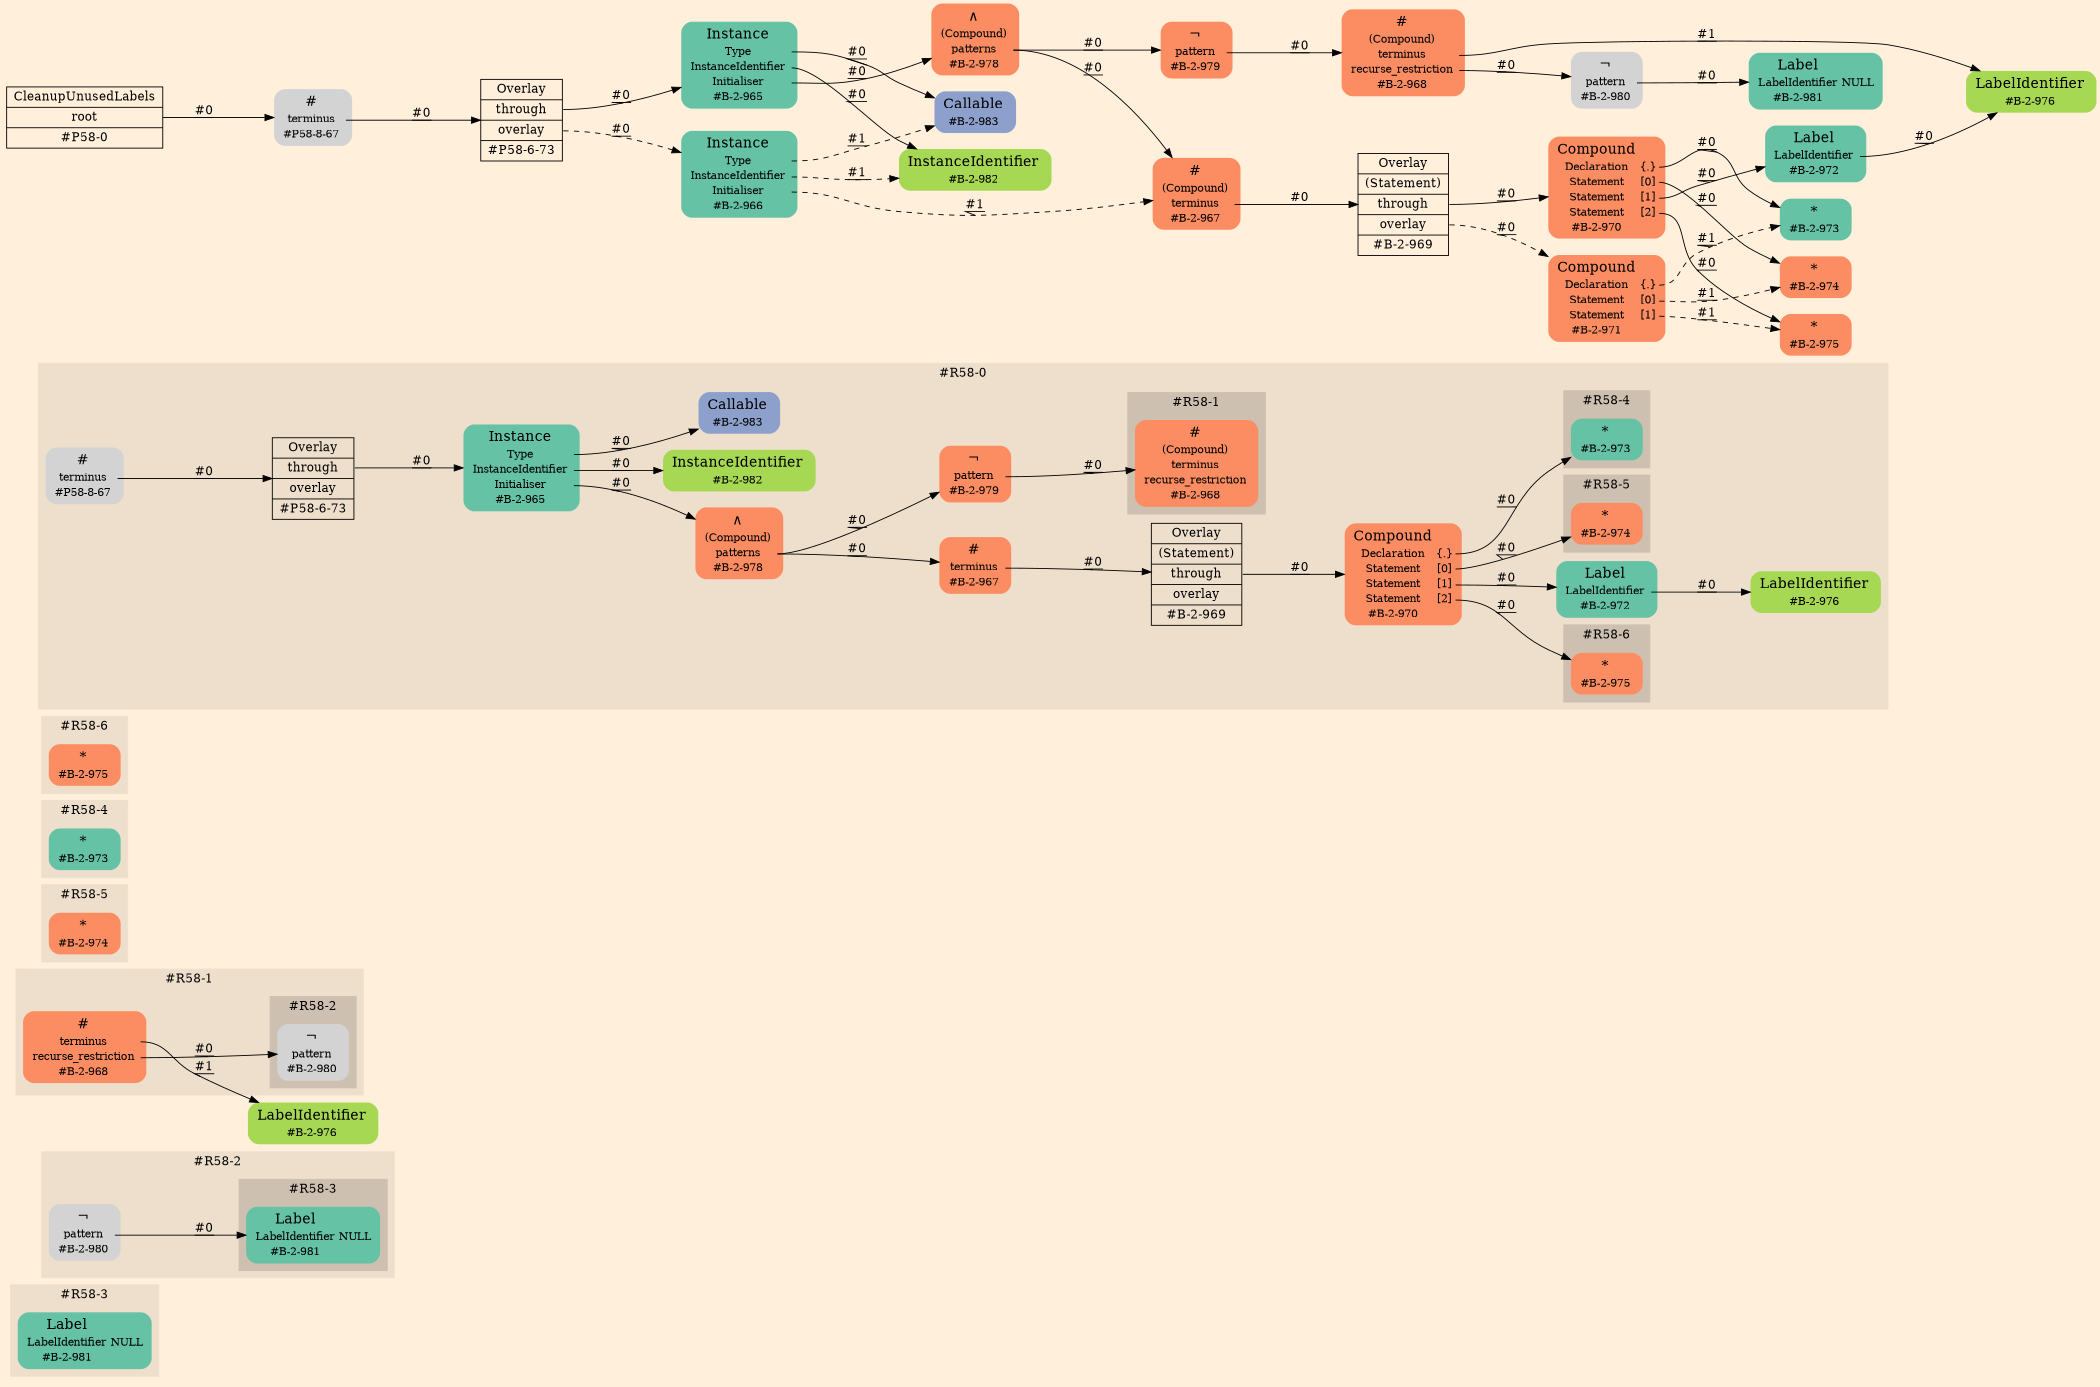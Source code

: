 digraph Inferno {
graph [
rankdir = "LR"
ranksep = 1.0
size = "14,20"
bgcolor = antiquewhite1
color = black
fontcolor = black
];
node [
];
subgraph "cluster#R58-3" {
label = "#R58-3"
style = "filled"
color = antiquewhite2
"#R58-3/#B-2-981" [
shape = "plaintext"
fillcolor = "/set28/1"
label = <<TABLE BORDER="0" CELLBORDER="0" CELLSPACING="0">
 <TR>
  <TD><FONT POINT-SIZE="16.0">Label</FONT></TD>
  <TD></TD>
 </TR>
 <TR>
  <TD>LabelIdentifier</TD>
  <TD PORT="port0">NULL</TD>
 </TR>
 <TR>
  <TD>#B-2-981</TD>
  <TD PORT="port1"></TD>
 </TR>
</TABLE>>
style = "rounded,filled"
fontsize = "12"
];
}
subgraph "cluster#R58-2" {
label = "#R58-2"
style = "filled"
color = antiquewhite2
"#R58-2/#B-2-980" [
shape = "plaintext"
label = <<TABLE BORDER="0" CELLBORDER="0" CELLSPACING="0">
 <TR>
  <TD><FONT POINT-SIZE="16.0">¬</FONT></TD>
  <TD></TD>
 </TR>
 <TR>
  <TD>pattern</TD>
  <TD PORT="port0"></TD>
 </TR>
 <TR>
  <TD>#B-2-980</TD>
  <TD PORT="port1"></TD>
 </TR>
</TABLE>>
style = "rounded,filled"
fontsize = "12"
];
subgraph "cluster#R58-3" {
label = "#R58-3"
style = "filled"
color = antiquewhite3
"#R58-2/#B-2-981" [
shape = "plaintext"
fillcolor = "/set28/1"
label = <<TABLE BORDER="0" CELLBORDER="0" CELLSPACING="0">
 <TR>
  <TD><FONT POINT-SIZE="16.0">Label</FONT></TD>
  <TD></TD>
 </TR>
 <TR>
  <TD>LabelIdentifier</TD>
  <TD PORT="port0">NULL</TD>
 </TR>
 <TR>
  <TD>#B-2-981</TD>
  <TD PORT="port1"></TD>
 </TR>
</TABLE>>
style = "rounded,filled"
fontsize = "12"
];
}
}
"#R58-1/#B-2-976" [
shape = "plaintext"
fillcolor = "/set28/5"
label = <<TABLE BORDER="0" CELLBORDER="0" CELLSPACING="0">
 <TR>
  <TD><FONT POINT-SIZE="16.0">LabelIdentifier</FONT></TD>
  <TD></TD>
 </TR>
 <TR>
  <TD>#B-2-976</TD>
  <TD PORT="port0"></TD>
 </TR>
</TABLE>>
style = "rounded,filled"
fontsize = "12"
];
subgraph "cluster#R58-1" {
label = "#R58-1"
style = "filled"
color = antiquewhite2
"#R58-1/#B-2-968" [
shape = "plaintext"
fillcolor = "/set28/2"
label = <<TABLE BORDER="0" CELLBORDER="0" CELLSPACING="0">
 <TR>
  <TD><FONT POINT-SIZE="16.0">#</FONT></TD>
  <TD></TD>
 </TR>
 <TR>
  <TD>terminus</TD>
  <TD PORT="port0"></TD>
 </TR>
 <TR>
  <TD>recurse_restriction</TD>
  <TD PORT="port1"></TD>
 </TR>
 <TR>
  <TD>#B-2-968</TD>
  <TD PORT="port2"></TD>
 </TR>
</TABLE>>
style = "rounded,filled"
fontsize = "12"
];
subgraph "cluster#R58-2" {
label = "#R58-2"
style = "filled"
color = antiquewhite3
"#R58-1/#B-2-980" [
shape = "plaintext"
label = <<TABLE BORDER="0" CELLBORDER="0" CELLSPACING="0">
 <TR>
  <TD><FONT POINT-SIZE="16.0">¬</FONT></TD>
  <TD></TD>
 </TR>
 <TR>
  <TD>pattern</TD>
  <TD PORT="port0"></TD>
 </TR>
 <TR>
  <TD>#B-2-980</TD>
  <TD PORT="port1"></TD>
 </TR>
</TABLE>>
style = "rounded,filled"
fontsize = "12"
];
}
}
subgraph "cluster#R58-5" {
label = "#R58-5"
style = "filled"
color = antiquewhite2
"#R58-5/#B-2-974" [
shape = "plaintext"
fillcolor = "/set28/2"
label = <<TABLE BORDER="0" CELLBORDER="0" CELLSPACING="0">
 <TR>
  <TD><FONT POINT-SIZE="16.0">*</FONT></TD>
  <TD></TD>
 </TR>
 <TR>
  <TD>#B-2-974</TD>
  <TD PORT="port0"></TD>
 </TR>
</TABLE>>
style = "rounded,filled"
fontsize = "12"
];
}
subgraph "cluster#R58-4" {
label = "#R58-4"
style = "filled"
color = antiquewhite2
"#R58-4/#B-2-973" [
shape = "plaintext"
fillcolor = "/set28/1"
label = <<TABLE BORDER="0" CELLBORDER="0" CELLSPACING="0">
 <TR>
  <TD><FONT POINT-SIZE="16.0">*</FONT></TD>
  <TD></TD>
 </TR>
 <TR>
  <TD>#B-2-973</TD>
  <TD PORT="port0"></TD>
 </TR>
</TABLE>>
style = "rounded,filled"
fontsize = "12"
];
}
subgraph "cluster#R58-6" {
label = "#R58-6"
style = "filled"
color = antiquewhite2
"#R58-6/#B-2-975" [
shape = "plaintext"
fillcolor = "/set28/2"
label = <<TABLE BORDER="0" CELLBORDER="0" CELLSPACING="0">
 <TR>
  <TD><FONT POINT-SIZE="16.0">*</FONT></TD>
  <TD></TD>
 </TR>
 <TR>
  <TD>#B-2-975</TD>
  <TD PORT="port0"></TD>
 </TR>
</TABLE>>
style = "rounded,filled"
fontsize = "12"
];
}
subgraph "cluster#R58-0" {
label = "#R58-0"
style = "filled"
color = antiquewhite2
"#R58-0/#B-2-965" [
shape = "plaintext"
fillcolor = "/set28/1"
label = <<TABLE BORDER="0" CELLBORDER="0" CELLSPACING="0">
 <TR>
  <TD><FONT POINT-SIZE="16.0">Instance</FONT></TD>
  <TD></TD>
 </TR>
 <TR>
  <TD>Type</TD>
  <TD PORT="port0"></TD>
 </TR>
 <TR>
  <TD>InstanceIdentifier</TD>
  <TD PORT="port1"></TD>
 </TR>
 <TR>
  <TD>Initialiser</TD>
  <TD PORT="port2"></TD>
 </TR>
 <TR>
  <TD>#B-2-965</TD>
  <TD PORT="port3"></TD>
 </TR>
</TABLE>>
style = "rounded,filled"
fontsize = "12"
];
"#R58-0/#B-2-982" [
shape = "plaintext"
fillcolor = "/set28/5"
label = <<TABLE BORDER="0" CELLBORDER="0" CELLSPACING="0">
 <TR>
  <TD><FONT POINT-SIZE="16.0">InstanceIdentifier</FONT></TD>
  <TD></TD>
 </TR>
 <TR>
  <TD>#B-2-982</TD>
  <TD PORT="port0"></TD>
 </TR>
</TABLE>>
style = "rounded,filled"
fontsize = "12"
];
"#R58-0/#B-2-970" [
shape = "plaintext"
fillcolor = "/set28/2"
label = <<TABLE BORDER="0" CELLBORDER="0" CELLSPACING="0">
 <TR>
  <TD><FONT POINT-SIZE="16.0">Compound</FONT></TD>
  <TD></TD>
 </TR>
 <TR>
  <TD>Declaration</TD>
  <TD PORT="port0">{.}</TD>
 </TR>
 <TR>
  <TD>Statement</TD>
  <TD PORT="port1">[0]</TD>
 </TR>
 <TR>
  <TD>Statement</TD>
  <TD PORT="port2">[1]</TD>
 </TR>
 <TR>
  <TD>Statement</TD>
  <TD PORT="port3">[2]</TD>
 </TR>
 <TR>
  <TD>#B-2-970</TD>
  <TD PORT="port4"></TD>
 </TR>
</TABLE>>
style = "rounded,filled"
fontsize = "12"
];
"#R58-0/#B-2-972" [
shape = "plaintext"
fillcolor = "/set28/1"
label = <<TABLE BORDER="0" CELLBORDER="0" CELLSPACING="0">
 <TR>
  <TD><FONT POINT-SIZE="16.0">Label</FONT></TD>
  <TD></TD>
 </TR>
 <TR>
  <TD>LabelIdentifier</TD>
  <TD PORT="port0"></TD>
 </TR>
 <TR>
  <TD>#B-2-972</TD>
  <TD PORT="port1"></TD>
 </TR>
</TABLE>>
style = "rounded,filled"
fontsize = "12"
];
"#R58-0/#P58-8-67" [
shape = "plaintext"
label = <<TABLE BORDER="0" CELLBORDER="0" CELLSPACING="0">
 <TR>
  <TD><FONT POINT-SIZE="16.0">#</FONT></TD>
  <TD></TD>
 </TR>
 <TR>
  <TD>terminus</TD>
  <TD PORT="port0"></TD>
 </TR>
 <TR>
  <TD>#P58-8-67</TD>
  <TD PORT="port1"></TD>
 </TR>
</TABLE>>
style = "rounded,filled"
fontsize = "12"
];
"#R58-0/#B-2-978" [
shape = "plaintext"
fillcolor = "/set28/2"
label = <<TABLE BORDER="0" CELLBORDER="0" CELLSPACING="0">
 <TR>
  <TD><FONT POINT-SIZE="16.0">∧</FONT></TD>
  <TD></TD>
 </TR>
 <TR>
  <TD>(Compound)</TD>
  <TD PORT="port0"></TD>
 </TR>
 <TR>
  <TD>patterns</TD>
  <TD PORT="port1"></TD>
 </TR>
 <TR>
  <TD>#B-2-978</TD>
  <TD PORT="port2"></TD>
 </TR>
</TABLE>>
style = "rounded,filled"
fontsize = "12"
];
"#R58-0/#B-2-967" [
shape = "plaintext"
fillcolor = "/set28/2"
label = <<TABLE BORDER="0" CELLBORDER="0" CELLSPACING="0">
 <TR>
  <TD><FONT POINT-SIZE="16.0">#</FONT></TD>
  <TD></TD>
 </TR>
 <TR>
  <TD>terminus</TD>
  <TD PORT="port0"></TD>
 </TR>
 <TR>
  <TD>#B-2-967</TD>
  <TD PORT="port1"></TD>
 </TR>
</TABLE>>
style = "rounded,filled"
fontsize = "12"
];
"#R58-0/#B-2-979" [
shape = "plaintext"
fillcolor = "/set28/2"
label = <<TABLE BORDER="0" CELLBORDER="0" CELLSPACING="0">
 <TR>
  <TD><FONT POINT-SIZE="16.0">¬</FONT></TD>
  <TD></TD>
 </TR>
 <TR>
  <TD>pattern</TD>
  <TD PORT="port0"></TD>
 </TR>
 <TR>
  <TD>#B-2-979</TD>
  <TD PORT="port1"></TD>
 </TR>
</TABLE>>
style = "rounded,filled"
fontsize = "12"
];
"#R58-0/#B-2-983" [
shape = "plaintext"
fillcolor = "/set28/3"
label = <<TABLE BORDER="0" CELLBORDER="0" CELLSPACING="0">
 <TR>
  <TD><FONT POINT-SIZE="16.0">Callable</FONT></TD>
  <TD></TD>
 </TR>
 <TR>
  <TD>#B-2-983</TD>
  <TD PORT="port0"></TD>
 </TR>
</TABLE>>
style = "rounded,filled"
fontsize = "12"
];
"#R58-0/#B-2-976" [
shape = "plaintext"
fillcolor = "/set28/5"
label = <<TABLE BORDER="0" CELLBORDER="0" CELLSPACING="0">
 <TR>
  <TD><FONT POINT-SIZE="16.0">LabelIdentifier</FONT></TD>
  <TD></TD>
 </TR>
 <TR>
  <TD>#B-2-976</TD>
  <TD PORT="port0"></TD>
 </TR>
</TABLE>>
style = "rounded,filled"
fontsize = "12"
];
"#R58-0/#P58-6-73" [
shape = "record"
fillcolor = antiquewhite2
label = "<fixed> Overlay | <port0> through | <port1> overlay | <port2> #P58-6-73"
style = "filled"
fontsize = "14"
color = black
fontcolor = black
];
"#R58-0/#B-2-969" [
shape = "record"
fillcolor = antiquewhite2
label = "<fixed> Overlay | <port0> (Statement) | <port1> through | <port2> overlay | <port3> #B-2-969"
style = "filled"
fontsize = "14"
color = black
fontcolor = black
];
subgraph "cluster#R58-1" {
label = "#R58-1"
style = "filled"
color = antiquewhite3
"#R58-0/#B-2-968" [
shape = "plaintext"
fillcolor = "/set28/2"
label = <<TABLE BORDER="0" CELLBORDER="0" CELLSPACING="0">
 <TR>
  <TD><FONT POINT-SIZE="16.0">#</FONT></TD>
  <TD></TD>
 </TR>
 <TR>
  <TD>(Compound)</TD>
  <TD PORT="port0"></TD>
 </TR>
 <TR>
  <TD>terminus</TD>
  <TD PORT="port1"></TD>
 </TR>
 <TR>
  <TD>recurse_restriction</TD>
  <TD PORT="port2"></TD>
 </TR>
 <TR>
  <TD>#B-2-968</TD>
  <TD PORT="port3"></TD>
 </TR>
</TABLE>>
style = "rounded,filled"
fontsize = "12"
];
}
subgraph "cluster#R58-6" {
label = "#R58-6"
style = "filled"
color = antiquewhite3
"#R58-0/#B-2-975" [
shape = "plaintext"
fillcolor = "/set28/2"
label = <<TABLE BORDER="0" CELLBORDER="0" CELLSPACING="0">
 <TR>
  <TD><FONT POINT-SIZE="16.0">*</FONT></TD>
  <TD></TD>
 </TR>
 <TR>
  <TD>#B-2-975</TD>
  <TD PORT="port0"></TD>
 </TR>
</TABLE>>
style = "rounded,filled"
fontsize = "12"
];
}
subgraph "cluster#R58-4" {
label = "#R58-4"
style = "filled"
color = antiquewhite3
"#R58-0/#B-2-973" [
shape = "plaintext"
fillcolor = "/set28/1"
label = <<TABLE BORDER="0" CELLBORDER="0" CELLSPACING="0">
 <TR>
  <TD><FONT POINT-SIZE="16.0">*</FONT></TD>
  <TD></TD>
 </TR>
 <TR>
  <TD>#B-2-973</TD>
  <TD PORT="port0"></TD>
 </TR>
</TABLE>>
style = "rounded,filled"
fontsize = "12"
];
}
subgraph "cluster#R58-5" {
label = "#R58-5"
style = "filled"
color = antiquewhite3
"#R58-0/#B-2-974" [
shape = "plaintext"
fillcolor = "/set28/2"
label = <<TABLE BORDER="0" CELLBORDER="0" CELLSPACING="0">
 <TR>
  <TD><FONT POINT-SIZE="16.0">*</FONT></TD>
  <TD></TD>
 </TR>
 <TR>
  <TD>#B-2-974</TD>
  <TD PORT="port0"></TD>
 </TR>
</TABLE>>
style = "rounded,filled"
fontsize = "12"
];
}
}
"CR#P58-0" [
shape = "record"
fillcolor = antiquewhite1
label = "<fixed> CleanupUnusedLabels | <port0> root | <port1> #P58-0"
style = "filled"
fontsize = "14"
color = black
fontcolor = black
];
"#P58-8-67" [
shape = "plaintext"
label = <<TABLE BORDER="0" CELLBORDER="0" CELLSPACING="0">
 <TR>
  <TD><FONT POINT-SIZE="16.0">#</FONT></TD>
  <TD></TD>
 </TR>
 <TR>
  <TD>terminus</TD>
  <TD PORT="port0"></TD>
 </TR>
 <TR>
  <TD>#P58-8-67</TD>
  <TD PORT="port1"></TD>
 </TR>
</TABLE>>
style = "rounded,filled"
fontsize = "12"
];
"#P58-6-73" [
shape = "record"
fillcolor = antiquewhite1
label = "<fixed> Overlay | <port0> through | <port1> overlay | <port2> #P58-6-73"
style = "filled"
fontsize = "14"
color = black
fontcolor = black
];
"#B-2-965" [
shape = "plaintext"
fillcolor = "/set28/1"
label = <<TABLE BORDER="0" CELLBORDER="0" CELLSPACING="0">
 <TR>
  <TD><FONT POINT-SIZE="16.0">Instance</FONT></TD>
  <TD></TD>
 </TR>
 <TR>
  <TD>Type</TD>
  <TD PORT="port0"></TD>
 </TR>
 <TR>
  <TD>InstanceIdentifier</TD>
  <TD PORT="port1"></TD>
 </TR>
 <TR>
  <TD>Initialiser</TD>
  <TD PORT="port2"></TD>
 </TR>
 <TR>
  <TD>#B-2-965</TD>
  <TD PORT="port3"></TD>
 </TR>
</TABLE>>
style = "rounded,filled"
fontsize = "12"
];
"#B-2-983" [
shape = "plaintext"
fillcolor = "/set28/3"
label = <<TABLE BORDER="0" CELLBORDER="0" CELLSPACING="0">
 <TR>
  <TD><FONT POINT-SIZE="16.0">Callable</FONT></TD>
  <TD></TD>
 </TR>
 <TR>
  <TD>#B-2-983</TD>
  <TD PORT="port0"></TD>
 </TR>
</TABLE>>
style = "rounded,filled"
fontsize = "12"
];
"#B-2-982" [
shape = "plaintext"
fillcolor = "/set28/5"
label = <<TABLE BORDER="0" CELLBORDER="0" CELLSPACING="0">
 <TR>
  <TD><FONT POINT-SIZE="16.0">InstanceIdentifier</FONT></TD>
  <TD></TD>
 </TR>
 <TR>
  <TD>#B-2-982</TD>
  <TD PORT="port0"></TD>
 </TR>
</TABLE>>
style = "rounded,filled"
fontsize = "12"
];
"#B-2-978" [
shape = "plaintext"
fillcolor = "/set28/2"
label = <<TABLE BORDER="0" CELLBORDER="0" CELLSPACING="0">
 <TR>
  <TD><FONT POINT-SIZE="16.0">∧</FONT></TD>
  <TD></TD>
 </TR>
 <TR>
  <TD>(Compound)</TD>
  <TD PORT="port0"></TD>
 </TR>
 <TR>
  <TD>patterns</TD>
  <TD PORT="port1"></TD>
 </TR>
 <TR>
  <TD>#B-2-978</TD>
  <TD PORT="port2"></TD>
 </TR>
</TABLE>>
style = "rounded,filled"
fontsize = "12"
];
"#B-2-967" [
shape = "plaintext"
fillcolor = "/set28/2"
label = <<TABLE BORDER="0" CELLBORDER="0" CELLSPACING="0">
 <TR>
  <TD><FONT POINT-SIZE="16.0">#</FONT></TD>
  <TD></TD>
 </TR>
 <TR>
  <TD>(Compound)</TD>
  <TD PORT="port0"></TD>
 </TR>
 <TR>
  <TD>terminus</TD>
  <TD PORT="port1"></TD>
 </TR>
 <TR>
  <TD>#B-2-967</TD>
  <TD PORT="port2"></TD>
 </TR>
</TABLE>>
style = "rounded,filled"
fontsize = "12"
];
"#B-2-969" [
shape = "record"
fillcolor = antiquewhite1
label = "<fixed> Overlay | <port0> (Statement) | <port1> through | <port2> overlay | <port3> #B-2-969"
style = "filled"
fontsize = "14"
color = black
fontcolor = black
];
"#B-2-970" [
shape = "plaintext"
fillcolor = "/set28/2"
label = <<TABLE BORDER="0" CELLBORDER="0" CELLSPACING="0">
 <TR>
  <TD><FONT POINT-SIZE="16.0">Compound</FONT></TD>
  <TD></TD>
 </TR>
 <TR>
  <TD>Declaration</TD>
  <TD PORT="port0">{.}</TD>
 </TR>
 <TR>
  <TD>Statement</TD>
  <TD PORT="port1">[0]</TD>
 </TR>
 <TR>
  <TD>Statement</TD>
  <TD PORT="port2">[1]</TD>
 </TR>
 <TR>
  <TD>Statement</TD>
  <TD PORT="port3">[2]</TD>
 </TR>
 <TR>
  <TD>#B-2-970</TD>
  <TD PORT="port4"></TD>
 </TR>
</TABLE>>
style = "rounded,filled"
fontsize = "12"
];
"#B-2-973" [
shape = "plaintext"
fillcolor = "/set28/1"
label = <<TABLE BORDER="0" CELLBORDER="0" CELLSPACING="0">
 <TR>
  <TD><FONT POINT-SIZE="16.0">*</FONT></TD>
  <TD></TD>
 </TR>
 <TR>
  <TD>#B-2-973</TD>
  <TD PORT="port0"></TD>
 </TR>
</TABLE>>
style = "rounded,filled"
fontsize = "12"
];
"#B-2-974" [
shape = "plaintext"
fillcolor = "/set28/2"
label = <<TABLE BORDER="0" CELLBORDER="0" CELLSPACING="0">
 <TR>
  <TD><FONT POINT-SIZE="16.0">*</FONT></TD>
  <TD></TD>
 </TR>
 <TR>
  <TD>#B-2-974</TD>
  <TD PORT="port0"></TD>
 </TR>
</TABLE>>
style = "rounded,filled"
fontsize = "12"
];
"#B-2-972" [
shape = "plaintext"
fillcolor = "/set28/1"
label = <<TABLE BORDER="0" CELLBORDER="0" CELLSPACING="0">
 <TR>
  <TD><FONT POINT-SIZE="16.0">Label</FONT></TD>
  <TD></TD>
 </TR>
 <TR>
  <TD>LabelIdentifier</TD>
  <TD PORT="port0"></TD>
 </TR>
 <TR>
  <TD>#B-2-972</TD>
  <TD PORT="port1"></TD>
 </TR>
</TABLE>>
style = "rounded,filled"
fontsize = "12"
];
"#B-2-976" [
shape = "plaintext"
fillcolor = "/set28/5"
label = <<TABLE BORDER="0" CELLBORDER="0" CELLSPACING="0">
 <TR>
  <TD><FONT POINT-SIZE="16.0">LabelIdentifier</FONT></TD>
  <TD></TD>
 </TR>
 <TR>
  <TD>#B-2-976</TD>
  <TD PORT="port0"></TD>
 </TR>
</TABLE>>
style = "rounded,filled"
fontsize = "12"
];
"#B-2-975" [
shape = "plaintext"
fillcolor = "/set28/2"
label = <<TABLE BORDER="0" CELLBORDER="0" CELLSPACING="0">
 <TR>
  <TD><FONT POINT-SIZE="16.0">*</FONT></TD>
  <TD></TD>
 </TR>
 <TR>
  <TD>#B-2-975</TD>
  <TD PORT="port0"></TD>
 </TR>
</TABLE>>
style = "rounded,filled"
fontsize = "12"
];
"#B-2-971" [
shape = "plaintext"
fillcolor = "/set28/2"
label = <<TABLE BORDER="0" CELLBORDER="0" CELLSPACING="0">
 <TR>
  <TD><FONT POINT-SIZE="16.0">Compound</FONT></TD>
  <TD></TD>
 </TR>
 <TR>
  <TD>Declaration</TD>
  <TD PORT="port0">{.}</TD>
 </TR>
 <TR>
  <TD>Statement</TD>
  <TD PORT="port1">[0]</TD>
 </TR>
 <TR>
  <TD>Statement</TD>
  <TD PORT="port2">[1]</TD>
 </TR>
 <TR>
  <TD>#B-2-971</TD>
  <TD PORT="port3"></TD>
 </TR>
</TABLE>>
style = "rounded,filled"
fontsize = "12"
];
"#B-2-979" [
shape = "plaintext"
fillcolor = "/set28/2"
label = <<TABLE BORDER="0" CELLBORDER="0" CELLSPACING="0">
 <TR>
  <TD><FONT POINT-SIZE="16.0">¬</FONT></TD>
  <TD></TD>
 </TR>
 <TR>
  <TD>pattern</TD>
  <TD PORT="port0"></TD>
 </TR>
 <TR>
  <TD>#B-2-979</TD>
  <TD PORT="port1"></TD>
 </TR>
</TABLE>>
style = "rounded,filled"
fontsize = "12"
];
"#B-2-968" [
shape = "plaintext"
fillcolor = "/set28/2"
label = <<TABLE BORDER="0" CELLBORDER="0" CELLSPACING="0">
 <TR>
  <TD><FONT POINT-SIZE="16.0">#</FONT></TD>
  <TD></TD>
 </TR>
 <TR>
  <TD>(Compound)</TD>
  <TD PORT="port0"></TD>
 </TR>
 <TR>
  <TD>terminus</TD>
  <TD PORT="port1"></TD>
 </TR>
 <TR>
  <TD>recurse_restriction</TD>
  <TD PORT="port2"></TD>
 </TR>
 <TR>
  <TD>#B-2-968</TD>
  <TD PORT="port3"></TD>
 </TR>
</TABLE>>
style = "rounded,filled"
fontsize = "12"
];
"#B-2-980" [
shape = "plaintext"
label = <<TABLE BORDER="0" CELLBORDER="0" CELLSPACING="0">
 <TR>
  <TD><FONT POINT-SIZE="16.0">¬</FONT></TD>
  <TD></TD>
 </TR>
 <TR>
  <TD>pattern</TD>
  <TD PORT="port0"></TD>
 </TR>
 <TR>
  <TD>#B-2-980</TD>
  <TD PORT="port1"></TD>
 </TR>
</TABLE>>
style = "rounded,filled"
fontsize = "12"
];
"#B-2-981" [
shape = "plaintext"
fillcolor = "/set28/1"
label = <<TABLE BORDER="0" CELLBORDER="0" CELLSPACING="0">
 <TR>
  <TD><FONT POINT-SIZE="16.0">Label</FONT></TD>
  <TD></TD>
 </TR>
 <TR>
  <TD>LabelIdentifier</TD>
  <TD PORT="port0">NULL</TD>
 </TR>
 <TR>
  <TD>#B-2-981</TD>
  <TD PORT="port1"></TD>
 </TR>
</TABLE>>
style = "rounded,filled"
fontsize = "12"
];
"#B-2-966" [
shape = "plaintext"
fillcolor = "/set28/1"
label = <<TABLE BORDER="0" CELLBORDER="0" CELLSPACING="0">
 <TR>
  <TD><FONT POINT-SIZE="16.0">Instance</FONT></TD>
  <TD></TD>
 </TR>
 <TR>
  <TD>Type</TD>
  <TD PORT="port0"></TD>
 </TR>
 <TR>
  <TD>InstanceIdentifier</TD>
  <TD PORT="port1"></TD>
 </TR>
 <TR>
  <TD>Initialiser</TD>
  <TD PORT="port2"></TD>
 </TR>
 <TR>
  <TD>#B-2-966</TD>
  <TD PORT="port3"></TD>
 </TR>
</TABLE>>
style = "rounded,filled"
fontsize = "12"
];
"CR#P58-0":port0 -> "#P58-8-67" [style="solid"
label = "#0"
decorate = true
color = black
fontcolor = black
];
"#P58-8-67":port0 -> "#P58-6-73" [style="solid"
label = "#0"
decorate = true
color = black
fontcolor = black
];
"#P58-6-73":port0 -> "#B-2-965" [style="solid"
label = "#0"
decorate = true
color = black
fontcolor = black
];
"#P58-6-73":port1 -> "#B-2-966" [style="dashed"
label = "#0"
decorate = true
color = black
fontcolor = black
];
"#B-2-965":port0 -> "#B-2-983" [style="solid"
label = "#0"
decorate = true
color = black
fontcolor = black
];
"#B-2-965":port1 -> "#B-2-982" [style="solid"
label = "#0"
decorate = true
color = black
fontcolor = black
];
"#B-2-965":port2 -> "#B-2-978" [style="solid"
label = "#0"
decorate = true
color = black
fontcolor = black
];
"#B-2-978":port1 -> "#B-2-967" [style="solid"
label = "#0"
decorate = true
color = black
fontcolor = black
];
"#B-2-978":port1 -> "#B-2-979" [style="solid"
label = "#0"
decorate = true
color = black
fontcolor = black
];
"#B-2-967":port1 -> "#B-2-969" [style="solid"
label = "#0"
decorate = true
color = black
fontcolor = black
];
"#B-2-969":port1 -> "#B-2-970" [style="solid"
label = "#0"
decorate = true
color = black
fontcolor = black
];
"#B-2-969":port2 -> "#B-2-971" [style="dashed"
label = "#0"
decorate = true
color = black
fontcolor = black
];
"#B-2-970":port0 -> "#B-2-973" [style="solid"
label = "#0"
decorate = true
color = black
fontcolor = black
];
"#B-2-970":port1 -> "#B-2-974" [style="solid"
label = "#0"
decorate = true
color = black
fontcolor = black
];
"#B-2-970":port2 -> "#B-2-972" [style="solid"
label = "#0"
decorate = true
color = black
fontcolor = black
];
"#B-2-970":port3 -> "#B-2-975" [style="solid"
label = "#0"
decorate = true
color = black
fontcolor = black
];
"#B-2-972":port0 -> "#B-2-976" [style="solid"
label = "#0"
decorate = true
color = black
fontcolor = black
];
"#B-2-971":port0 -> "#B-2-973" [style="dashed"
label = "#1"
decorate = true
color = black
fontcolor = black
];
"#B-2-971":port1 -> "#B-2-974" [style="dashed"
label = "#1"
decorate = true
color = black
fontcolor = black
];
"#B-2-971":port2 -> "#B-2-975" [style="dashed"
label = "#1"
decorate = true
color = black
fontcolor = black
];
"#B-2-979":port0 -> "#B-2-968" [style="solid"
label = "#0"
decorate = true
color = black
fontcolor = black
];
"#B-2-968":port1 -> "#B-2-976" [style="solid"
label = "#1"
decorate = true
color = black
fontcolor = black
];
"#B-2-968":port2 -> "#B-2-980" [style="solid"
label = "#0"
decorate = true
color = black
fontcolor = black
];
"#B-2-980":port0 -> "#B-2-981" [style="solid"
label = "#0"
decorate = true
color = black
fontcolor = black
];
"#B-2-966":port0 -> "#B-2-983" [style="dashed"
label = "#1"
decorate = true
color = black
fontcolor = black
];
"#B-2-966":port1 -> "#B-2-982" [style="dashed"
label = "#1"
decorate = true
color = black
fontcolor = black
];
"#B-2-966":port2 -> "#B-2-967" [style="dashed"
label = "#1"
decorate = true
color = black
fontcolor = black
];
"#R58-0/#B-2-965":port0 -> "#R58-0/#B-2-983" [style="solid"
label = "#0"
decorate = true
color = black
fontcolor = black
];
"#R58-0/#B-2-965":port1 -> "#R58-0/#B-2-982" [style="solid"
label = "#0"
decorate = true
color = black
fontcolor = black
];
"#R58-0/#B-2-965":port2 -> "#R58-0/#B-2-978" [style="solid"
label = "#0"
decorate = true
color = black
fontcolor = black
];
"#R58-0/#B-2-970":port0 -> "#R58-0/#B-2-973" [style="solid"
label = "#0"
decorate = true
color = black
fontcolor = black
];
"#R58-0/#B-2-970":port1 -> "#R58-0/#B-2-974" [style="solid"
label = "#0"
decorate = true
color = black
fontcolor = black
];
"#R58-0/#B-2-970":port2 -> "#R58-0/#B-2-972" [style="solid"
label = "#0"
decorate = true
color = black
fontcolor = black
];
"#R58-0/#B-2-970":port3 -> "#R58-0/#B-2-975" [style="solid"
label = "#0"
decorate = true
color = black
fontcolor = black
];
"#R58-0/#B-2-972":port0 -> "#R58-0/#B-2-976" [style="solid"
label = "#0"
decorate = true
color = black
fontcolor = black
];
"#R58-0/#P58-8-67":port0 -> "#R58-0/#P58-6-73" [style="solid"
label = "#0"
decorate = true
color = black
fontcolor = black
];
"#R58-0/#B-2-978":port1 -> "#R58-0/#B-2-967" [style="solid"
label = "#0"
decorate = true
color = black
fontcolor = black
];
"#R58-0/#B-2-978":port1 -> "#R58-0/#B-2-979" [style="solid"
label = "#0"
decorate = true
color = black
fontcolor = black
];
"#R58-0/#B-2-967":port0 -> "#R58-0/#B-2-969" [style="solid"
label = "#0"
decorate = true
color = black
fontcolor = black
];
"#R58-0/#B-2-979":port0 -> "#R58-0/#B-2-968" [style="solid"
label = "#0"
decorate = true
color = black
fontcolor = black
];
"#R58-0/#P58-6-73":port0 -> "#R58-0/#B-2-965" [style="solid"
label = "#0"
decorate = true
color = black
fontcolor = black
];
"#R58-0/#B-2-969":port1 -> "#R58-0/#B-2-970" [style="solid"
label = "#0"
decorate = true
color = black
fontcolor = black
];
"#R58-1/#B-2-968":port0 -> "#R58-1/#B-2-976" [style="solid"
label = "#1"
decorate = true
color = black
fontcolor = black
];
"#R58-1/#B-2-968":port1 -> "#R58-1/#B-2-980" [style="solid"
label = "#0"
decorate = true
color = black
fontcolor = black
];
"#R58-2/#B-2-980":port0 -> "#R58-2/#B-2-981" [style="solid"
label = "#0"
decorate = true
color = black
fontcolor = black
];
}

